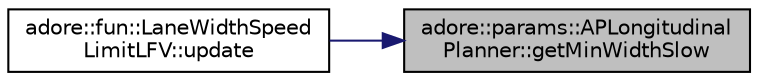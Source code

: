 digraph "adore::params::APLongitudinalPlanner::getMinWidthSlow"
{
 // LATEX_PDF_SIZE
  edge [fontname="Helvetica",fontsize="10",labelfontname="Helvetica",labelfontsize="10"];
  node [fontname="Helvetica",fontsize="10",shape=record];
  rankdir="RL";
  Node1 [label="adore::params::APLongitudinal\lPlanner::getMinWidthSlow",height=0.2,width=0.4,color="black", fillcolor="grey75", style="filled", fontcolor="black",tooltip="getMinWidthSlow returns the minimum lane width, below/at which vehicle moves slowly: Should be greate..."];
  Node1 -> Node2 [dir="back",color="midnightblue",fontsize="10",style="solid",fontname="Helvetica"];
  Node2 [label="adore::fun::LaneWidthSpeed\lLimitLFV::update",height=0.2,width=0.4,color="black", fillcolor="white", style="filled",URL="$classadore_1_1fun_1_1LaneWidthSpeedLimitLFV.html#a7a4912c6a8885b475079422ba8bd8f88",tooltip=" "];
}
